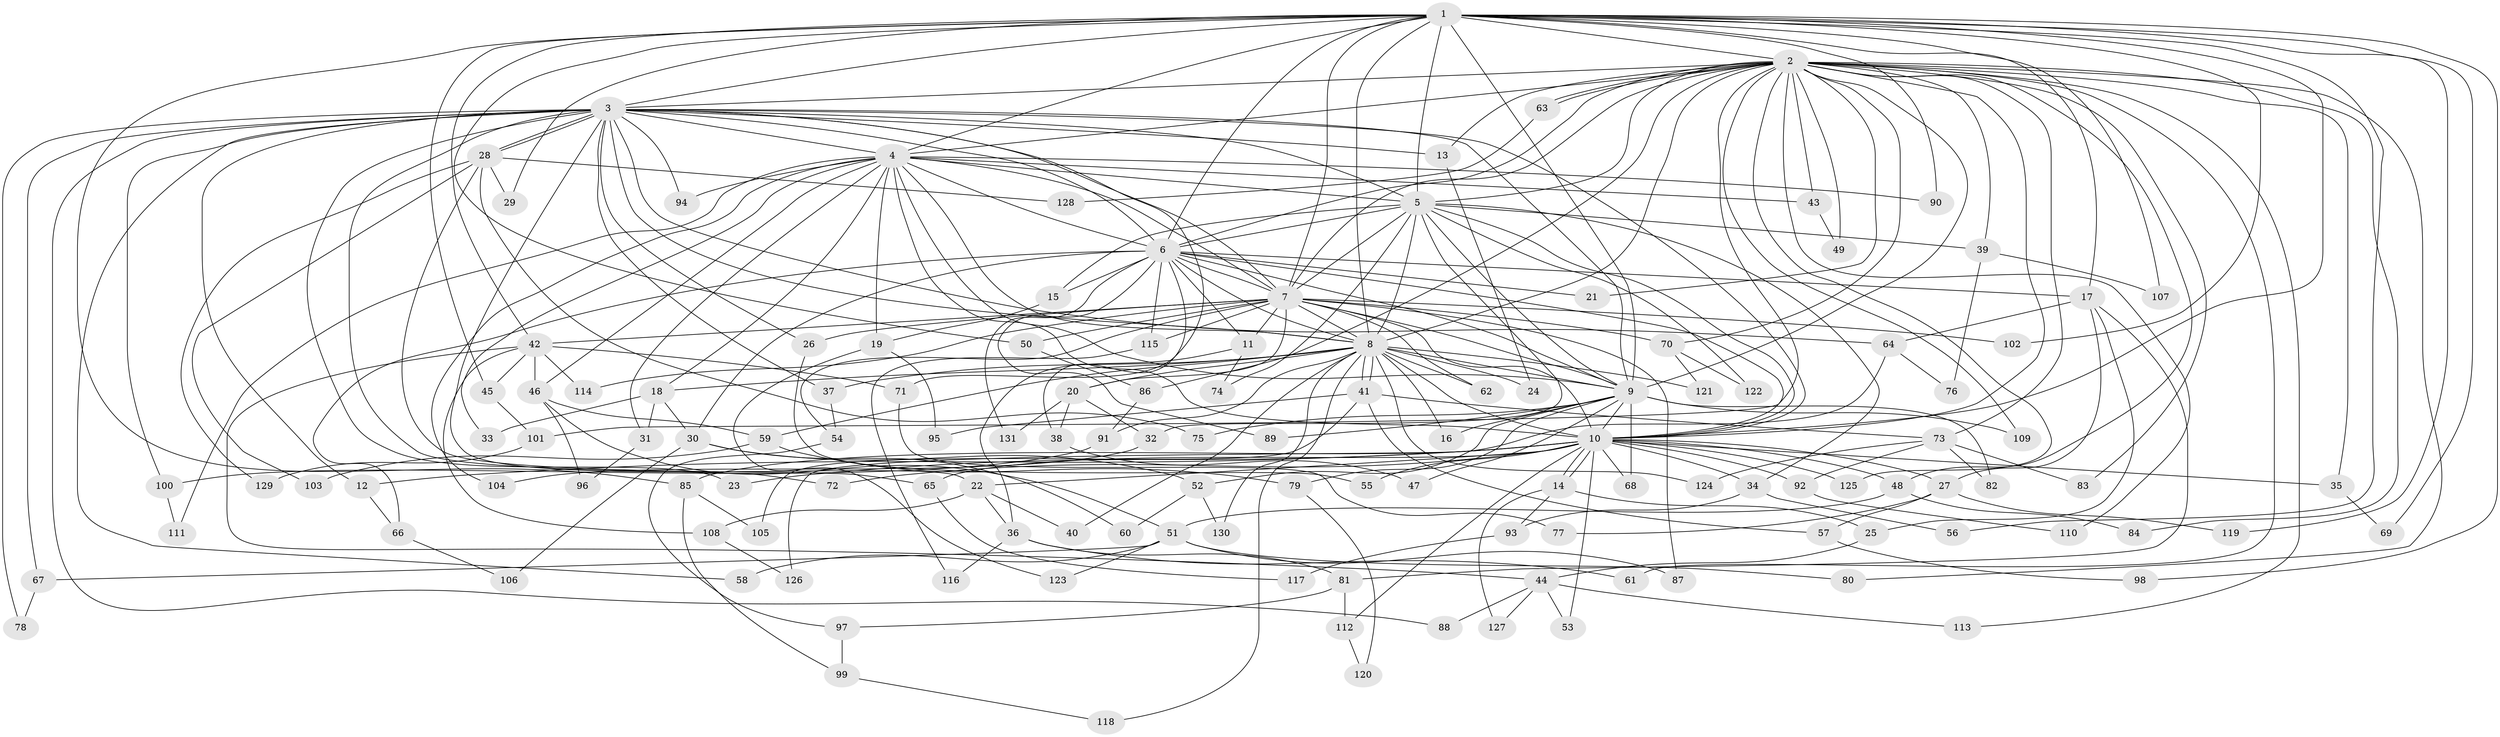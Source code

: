 // Generated by graph-tools (version 1.1) at 2025/01/03/09/25 03:01:12]
// undirected, 131 vertices, 287 edges
graph export_dot {
graph [start="1"]
  node [color=gray90,style=filled];
  1;
  2;
  3;
  4;
  5;
  6;
  7;
  8;
  9;
  10;
  11;
  12;
  13;
  14;
  15;
  16;
  17;
  18;
  19;
  20;
  21;
  22;
  23;
  24;
  25;
  26;
  27;
  28;
  29;
  30;
  31;
  32;
  33;
  34;
  35;
  36;
  37;
  38;
  39;
  40;
  41;
  42;
  43;
  44;
  45;
  46;
  47;
  48;
  49;
  50;
  51;
  52;
  53;
  54;
  55;
  56;
  57;
  58;
  59;
  60;
  61;
  62;
  63;
  64;
  65;
  66;
  67;
  68;
  69;
  70;
  71;
  72;
  73;
  74;
  75;
  76;
  77;
  78;
  79;
  80;
  81;
  82;
  83;
  84;
  85;
  86;
  87;
  88;
  89;
  90;
  91;
  92;
  93;
  94;
  95;
  96;
  97;
  98;
  99;
  100;
  101;
  102;
  103;
  104;
  105;
  106;
  107;
  108;
  109;
  110;
  111;
  112;
  113;
  114;
  115;
  116;
  117;
  118;
  119;
  120;
  121;
  122;
  123;
  124;
  125;
  126;
  127;
  128;
  129;
  130;
  131;
  1 -- 2;
  1 -- 3;
  1 -- 4;
  1 -- 5;
  1 -- 6;
  1 -- 7;
  1 -- 8;
  1 -- 9;
  1 -- 10;
  1 -- 17;
  1 -- 29;
  1 -- 42;
  1 -- 45;
  1 -- 50;
  1 -- 56;
  1 -- 69;
  1 -- 85;
  1 -- 90;
  1 -- 98;
  1 -- 102;
  1 -- 107;
  1 -- 119;
  2 -- 3;
  2 -- 4;
  2 -- 5;
  2 -- 6;
  2 -- 7;
  2 -- 8;
  2 -- 9;
  2 -- 10;
  2 -- 13;
  2 -- 21;
  2 -- 35;
  2 -- 39;
  2 -- 43;
  2 -- 48;
  2 -- 49;
  2 -- 61;
  2 -- 63;
  2 -- 63;
  2 -- 70;
  2 -- 73;
  2 -- 80;
  2 -- 83;
  2 -- 84;
  2 -- 86;
  2 -- 101;
  2 -- 109;
  2 -- 110;
  2 -- 113;
  2 -- 125;
  3 -- 4;
  3 -- 5;
  3 -- 6;
  3 -- 7;
  3 -- 8;
  3 -- 9;
  3 -- 10;
  3 -- 12;
  3 -- 13;
  3 -- 22;
  3 -- 23;
  3 -- 26;
  3 -- 28;
  3 -- 28;
  3 -- 37;
  3 -- 58;
  3 -- 64;
  3 -- 67;
  3 -- 71;
  3 -- 72;
  3 -- 78;
  3 -- 88;
  3 -- 94;
  3 -- 100;
  4 -- 5;
  4 -- 6;
  4 -- 7;
  4 -- 8;
  4 -- 9;
  4 -- 10;
  4 -- 18;
  4 -- 19;
  4 -- 31;
  4 -- 33;
  4 -- 43;
  4 -- 46;
  4 -- 90;
  4 -- 94;
  4 -- 104;
  4 -- 111;
  5 -- 6;
  5 -- 7;
  5 -- 8;
  5 -- 9;
  5 -- 10;
  5 -- 15;
  5 -- 32;
  5 -- 34;
  5 -- 39;
  5 -- 74;
  5 -- 122;
  6 -- 7;
  6 -- 8;
  6 -- 9;
  6 -- 10;
  6 -- 11;
  6 -- 15;
  6 -- 17;
  6 -- 21;
  6 -- 30;
  6 -- 38;
  6 -- 66;
  6 -- 89;
  6 -- 115;
  6 -- 131;
  7 -- 8;
  7 -- 9;
  7 -- 10;
  7 -- 11;
  7 -- 20;
  7 -- 26;
  7 -- 42;
  7 -- 50;
  7 -- 54;
  7 -- 62;
  7 -- 70;
  7 -- 87;
  7 -- 102;
  7 -- 114;
  7 -- 115;
  8 -- 9;
  8 -- 10;
  8 -- 16;
  8 -- 18;
  8 -- 20;
  8 -- 24;
  8 -- 37;
  8 -- 40;
  8 -- 41;
  8 -- 41;
  8 -- 59;
  8 -- 62;
  8 -- 91;
  8 -- 118;
  8 -- 121;
  8 -- 124;
  8 -- 130;
  9 -- 10;
  9 -- 16;
  9 -- 47;
  9 -- 52;
  9 -- 68;
  9 -- 75;
  9 -- 79;
  9 -- 82;
  9 -- 89;
  9 -- 109;
  10 -- 12;
  10 -- 14;
  10 -- 14;
  10 -- 22;
  10 -- 23;
  10 -- 27;
  10 -- 34;
  10 -- 35;
  10 -- 48;
  10 -- 53;
  10 -- 55;
  10 -- 65;
  10 -- 68;
  10 -- 72;
  10 -- 85;
  10 -- 92;
  10 -- 112;
  10 -- 125;
  11 -- 36;
  11 -- 74;
  12 -- 66;
  13 -- 24;
  14 -- 25;
  14 -- 93;
  14 -- 127;
  15 -- 19;
  17 -- 25;
  17 -- 27;
  17 -- 64;
  17 -- 81;
  18 -- 30;
  18 -- 31;
  18 -- 33;
  19 -- 95;
  19 -- 123;
  20 -- 32;
  20 -- 38;
  20 -- 131;
  22 -- 36;
  22 -- 40;
  22 -- 108;
  25 -- 44;
  26 -- 55;
  27 -- 57;
  27 -- 77;
  27 -- 119;
  28 -- 29;
  28 -- 65;
  28 -- 75;
  28 -- 103;
  28 -- 128;
  28 -- 129;
  30 -- 52;
  30 -- 60;
  30 -- 106;
  31 -- 96;
  32 -- 104;
  34 -- 56;
  34 -- 93;
  35 -- 69;
  36 -- 61;
  36 -- 81;
  36 -- 116;
  37 -- 54;
  38 -- 47;
  39 -- 76;
  39 -- 107;
  41 -- 57;
  41 -- 73;
  41 -- 95;
  41 -- 105;
  42 -- 44;
  42 -- 45;
  42 -- 46;
  42 -- 71;
  42 -- 108;
  42 -- 114;
  43 -- 49;
  44 -- 53;
  44 -- 88;
  44 -- 113;
  44 -- 127;
  45 -- 101;
  46 -- 51;
  46 -- 59;
  46 -- 96;
  48 -- 51;
  48 -- 84;
  50 -- 86;
  51 -- 58;
  51 -- 67;
  51 -- 80;
  51 -- 87;
  51 -- 123;
  52 -- 60;
  52 -- 130;
  54 -- 97;
  57 -- 98;
  59 -- 79;
  59 -- 103;
  63 -- 128;
  64 -- 76;
  64 -- 126;
  65 -- 117;
  66 -- 106;
  67 -- 78;
  70 -- 121;
  70 -- 122;
  71 -- 77;
  73 -- 82;
  73 -- 83;
  73 -- 92;
  73 -- 124;
  79 -- 120;
  81 -- 97;
  81 -- 112;
  85 -- 99;
  85 -- 105;
  86 -- 91;
  91 -- 100;
  92 -- 110;
  93 -- 117;
  97 -- 99;
  99 -- 118;
  100 -- 111;
  101 -- 129;
  108 -- 126;
  112 -- 120;
  115 -- 116;
}
